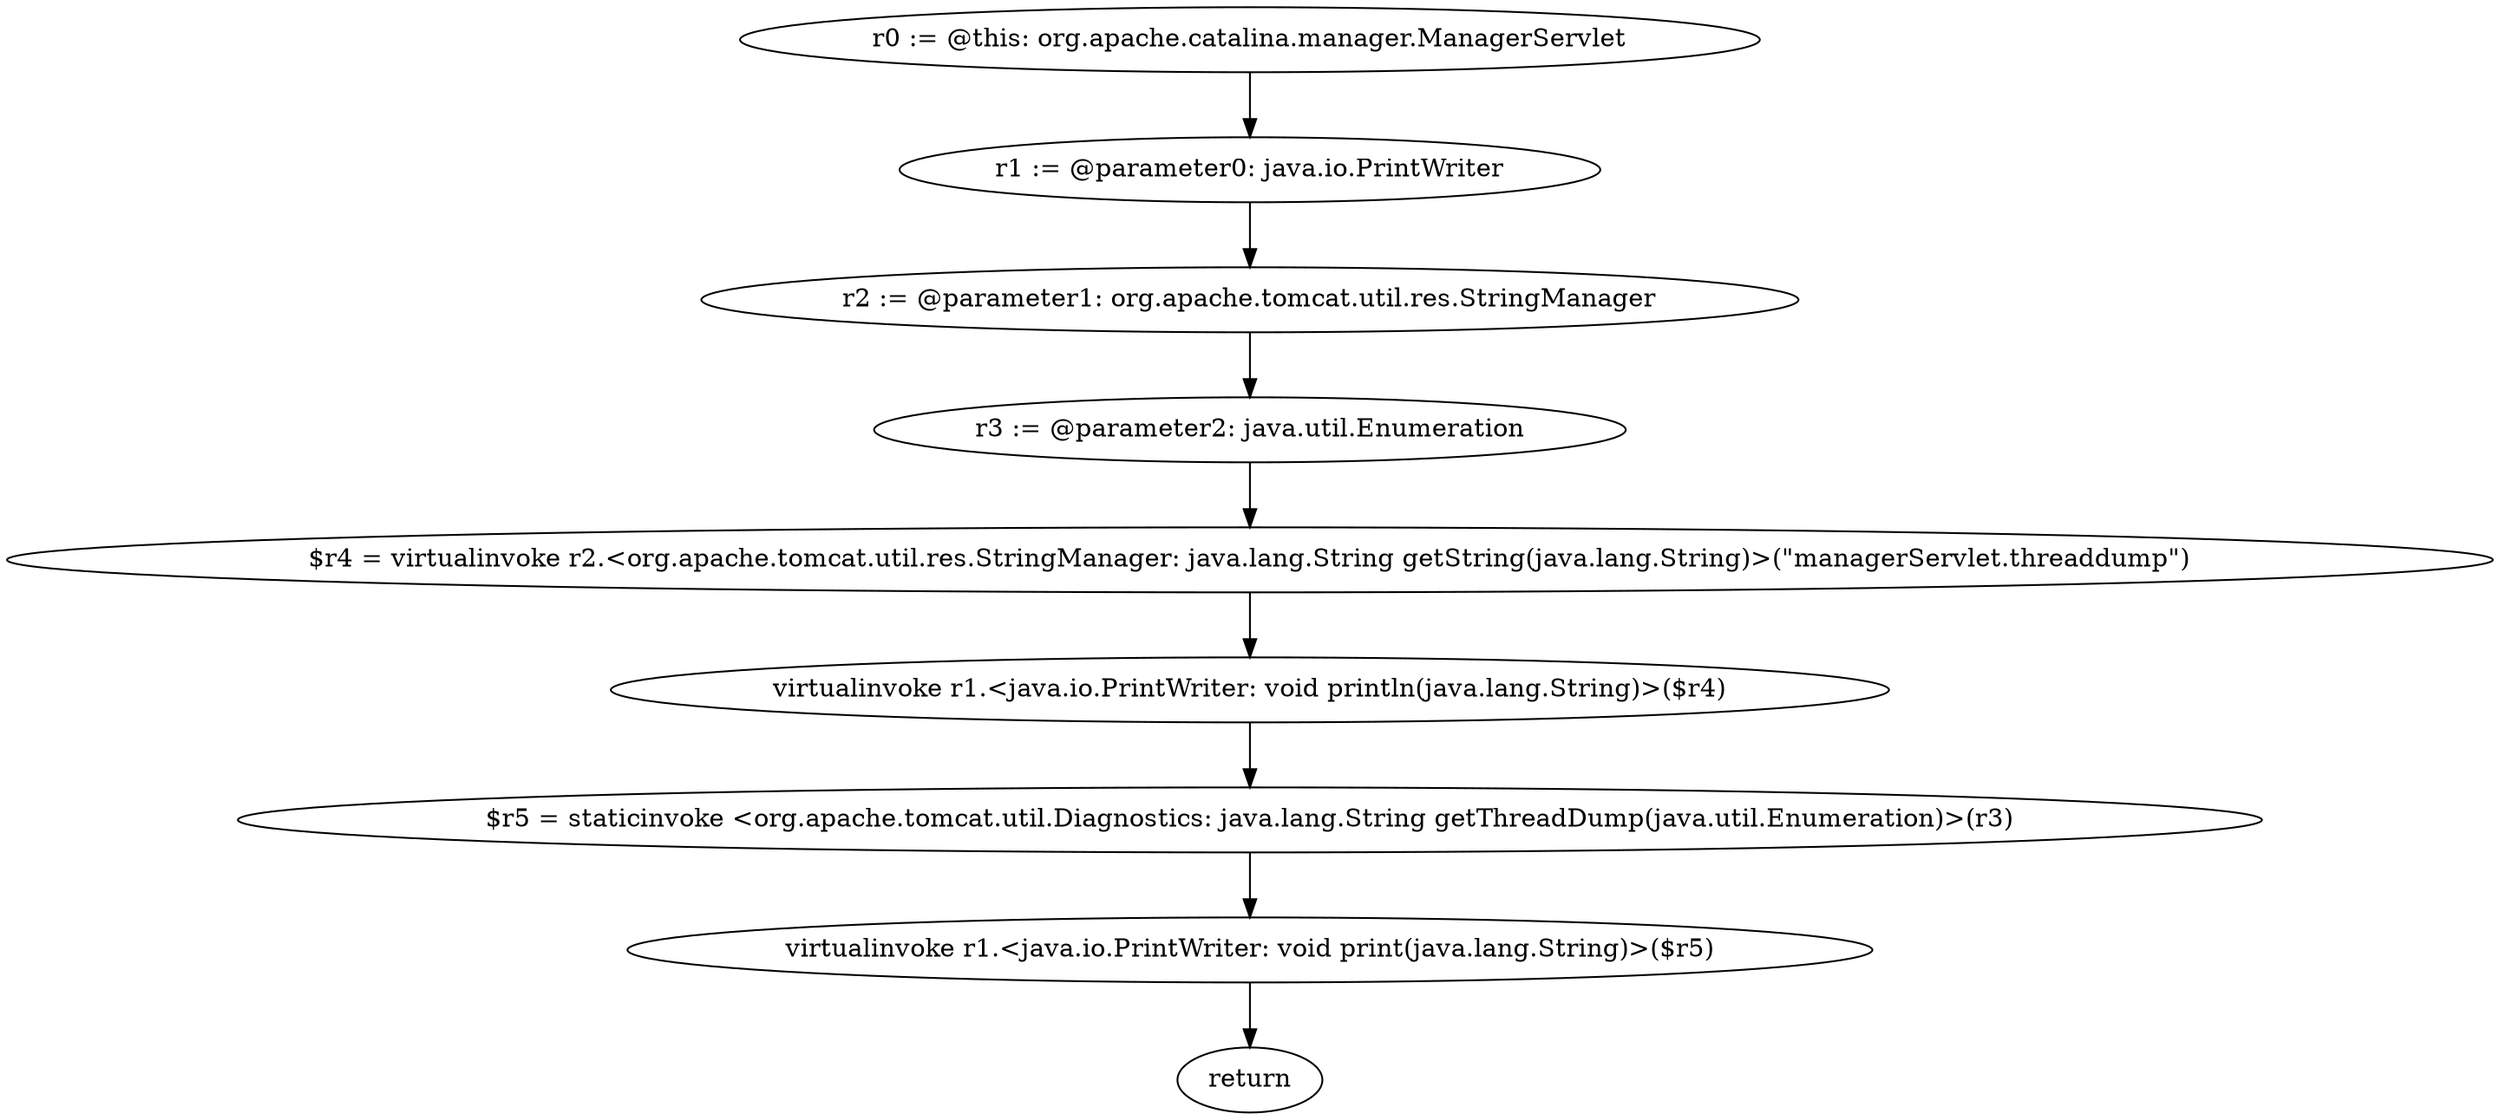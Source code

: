 digraph "call-graph" {
    "r0 := @this: org.apache.catalina.manager.ManagerServlet"
    "r1 := @parameter0: java.io.PrintWriter"
    "r0 := @this: org.apache.catalina.manager.ManagerServlet"->"r1 := @parameter0: java.io.PrintWriter";
    "r2 := @parameter1: org.apache.tomcat.util.res.StringManager"
    "r1 := @parameter0: java.io.PrintWriter"->"r2 := @parameter1: org.apache.tomcat.util.res.StringManager";
    "r3 := @parameter2: java.util.Enumeration"
    "r2 := @parameter1: org.apache.tomcat.util.res.StringManager"->"r3 := @parameter2: java.util.Enumeration";
    "$r4 = virtualinvoke r2.<org.apache.tomcat.util.res.StringManager: java.lang.String getString(java.lang.String)>(\"managerServlet.threaddump\")"
    "r3 := @parameter2: java.util.Enumeration"->"$r4 = virtualinvoke r2.<org.apache.tomcat.util.res.StringManager: java.lang.String getString(java.lang.String)>(\"managerServlet.threaddump\")";
    "virtualinvoke r1.<java.io.PrintWriter: void println(java.lang.String)>($r4)"
    "$r4 = virtualinvoke r2.<org.apache.tomcat.util.res.StringManager: java.lang.String getString(java.lang.String)>(\"managerServlet.threaddump\")"->"virtualinvoke r1.<java.io.PrintWriter: void println(java.lang.String)>($r4)";
    "$r5 = staticinvoke <org.apache.tomcat.util.Diagnostics: java.lang.String getThreadDump(java.util.Enumeration)>(r3)"
    "virtualinvoke r1.<java.io.PrintWriter: void println(java.lang.String)>($r4)"->"$r5 = staticinvoke <org.apache.tomcat.util.Diagnostics: java.lang.String getThreadDump(java.util.Enumeration)>(r3)";
    "virtualinvoke r1.<java.io.PrintWriter: void print(java.lang.String)>($r5)"
    "$r5 = staticinvoke <org.apache.tomcat.util.Diagnostics: java.lang.String getThreadDump(java.util.Enumeration)>(r3)"->"virtualinvoke r1.<java.io.PrintWriter: void print(java.lang.String)>($r5)";
    "return"
    "virtualinvoke r1.<java.io.PrintWriter: void print(java.lang.String)>($r5)"->"return";
}
